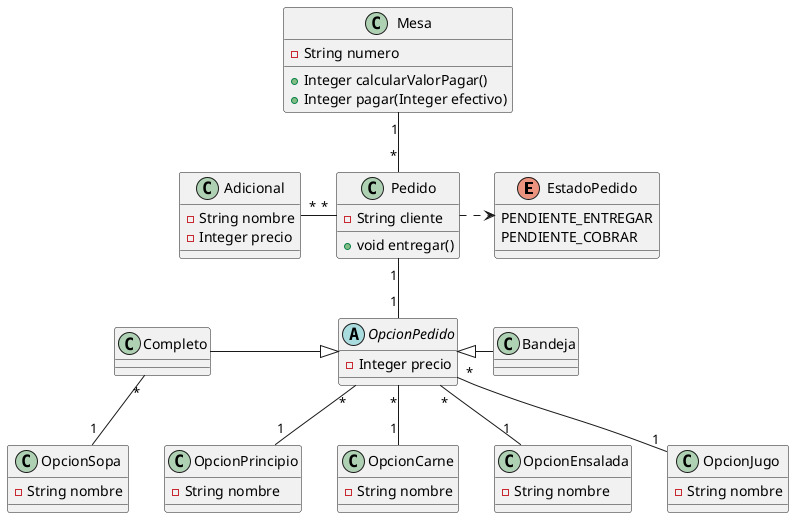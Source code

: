 @startuml "Diagrama de clases"

enum EstadoPedido {
    PENDIENTE_ENTREGAR
    PENDIENTE_COBRAR
}

Class Mesa {
    - String numero 

    + Integer calcularValorPagar()
    + Integer pagar(Integer efectivo)
} 

Class Pedido {
    - String cliente
    + void entregar()
}

Class Adicional {
    - String nombre
    - Integer precio
}

Class OpcionSopa {
    - String nombre 
}


Class OpcionPrincipio {
    - String nombre 
}


Class OpcionCarne {
    - String nombre 
}


Class OpcionEnsalada {
    - String nombre 
}


Class OpcionJugo {
    - String nombre 
}

Abstract Class OpcionPedido {
    - Integer precio
}

Class Completo {

}

Class Bandeja {

}

Mesa "1" -- "*" Pedido

Pedido .right.> EstadoPedido
Pedido "*" -left- "*" Adicional




Pedido "1" -- "1" OpcionPedido

OpcionPedido <|-left- Completo
OpcionPedido <|-right- Bandeja

Completo "*" -- "1" OpcionSopa


OpcionPedido "*" -- "1" OpcionCarne
OpcionPedido "*" -- "1" OpcionEnsalada
OpcionPedido "*" -- "1" OpcionJugo
OpcionPedido "*" -- "1" OpcionPrincipio
@enduml
